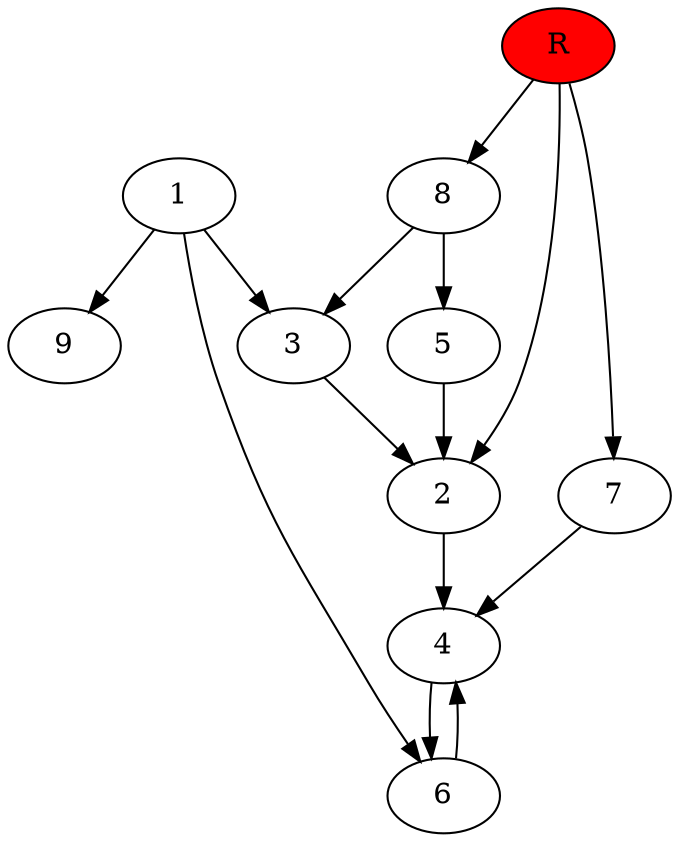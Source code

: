 digraph prb14039 {
	1
	2
	3
	4
	5
	6
	7
	8
	R [fillcolor="#ff0000" style=filled]
	1 -> 3
	1 -> 6
	1 -> 9
	2 -> 4
	3 -> 2
	4 -> 6
	5 -> 2
	6 -> 4
	7 -> 4
	8 -> 3
	8 -> 5
	R -> 2
	R -> 7
	R -> 8
}

